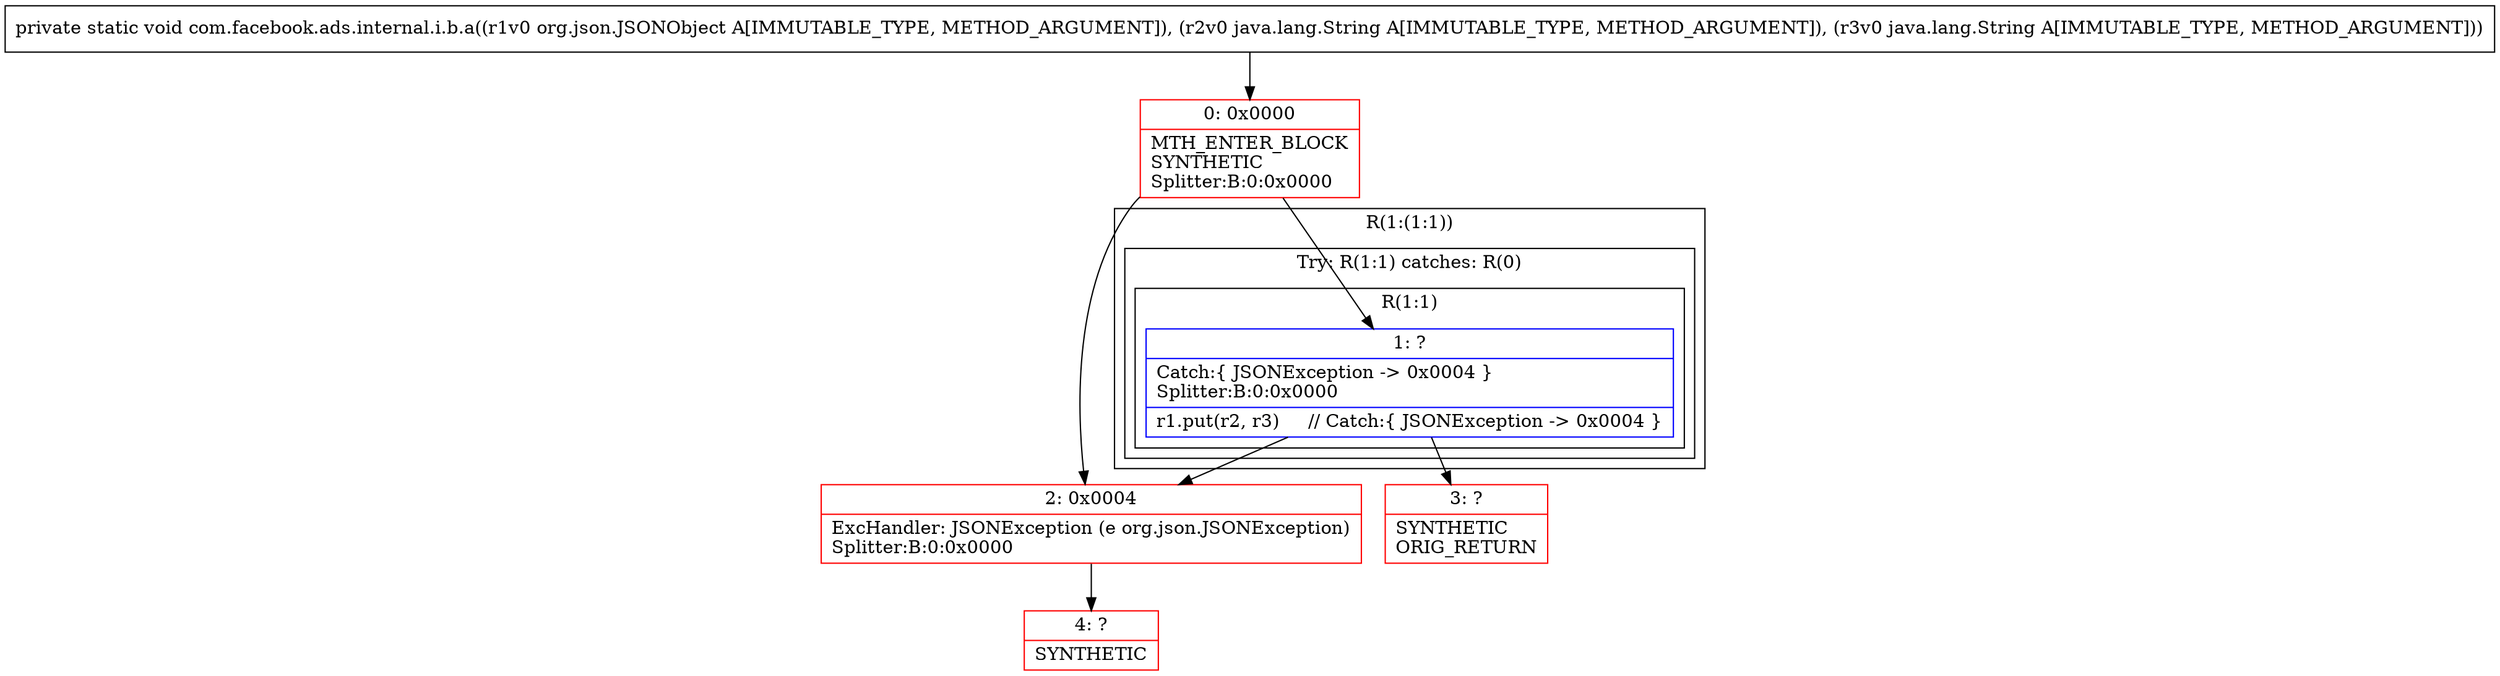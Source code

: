 digraph "CFG forcom.facebook.ads.internal.i.b.a(Lorg\/json\/JSONObject;Ljava\/lang\/String;Ljava\/lang\/String;)V" {
subgraph cluster_Region_1737481360 {
label = "R(1:(1:1))";
node [shape=record,color=blue];
subgraph cluster_TryCatchRegion_560323946 {
label = "Try: R(1:1) catches: R(0)";
node [shape=record,color=blue];
subgraph cluster_Region_1262887448 {
label = "R(1:1)";
node [shape=record,color=blue];
Node_1 [shape=record,label="{1\:\ ?|Catch:\{ JSONException \-\> 0x0004 \}\lSplitter:B:0:0x0000\l|r1.put(r2, r3)     \/\/ Catch:\{ JSONException \-\> 0x0004 \}\l}"];
}
subgraph cluster_Region_823123550 {
label = "R(0) | ExcHandler: JSONException (e org.json.JSONException)\l";
node [shape=record,color=blue];
}
}
}
subgraph cluster_Region_823123550 {
label = "R(0) | ExcHandler: JSONException (e org.json.JSONException)\l";
node [shape=record,color=blue];
}
Node_0 [shape=record,color=red,label="{0\:\ 0x0000|MTH_ENTER_BLOCK\lSYNTHETIC\lSplitter:B:0:0x0000\l}"];
Node_2 [shape=record,color=red,label="{2\:\ 0x0004|ExcHandler: JSONException (e org.json.JSONException)\lSplitter:B:0:0x0000\l}"];
Node_3 [shape=record,color=red,label="{3\:\ ?|SYNTHETIC\lORIG_RETURN\l}"];
Node_4 [shape=record,color=red,label="{4\:\ ?|SYNTHETIC\l}"];
MethodNode[shape=record,label="{private static void com.facebook.ads.internal.i.b.a((r1v0 org.json.JSONObject A[IMMUTABLE_TYPE, METHOD_ARGUMENT]), (r2v0 java.lang.String A[IMMUTABLE_TYPE, METHOD_ARGUMENT]), (r3v0 java.lang.String A[IMMUTABLE_TYPE, METHOD_ARGUMENT])) }"];
MethodNode -> Node_0;
Node_1 -> Node_2;
Node_1 -> Node_3;
Node_0 -> Node_1;
Node_0 -> Node_2;
Node_2 -> Node_4;
}

